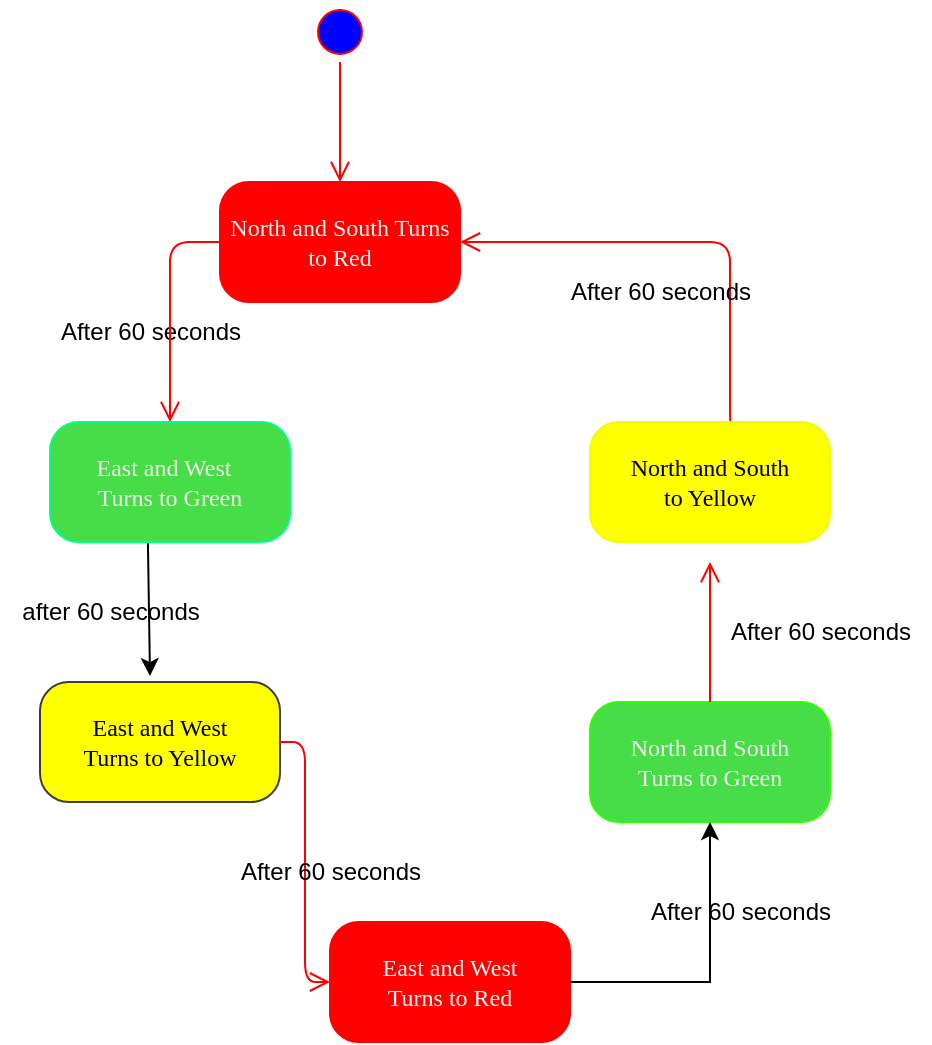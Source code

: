 <mxfile version="24.8.4">
  <diagram name="Page-1" id="LVoU2Lr9DK6mtDz614aM">
    <mxGraphModel dx="1173" dy="624" grid="1" gridSize="10" guides="1" tooltips="1" connect="1" arrows="1" fold="1" page="1" pageScale="1" pageWidth="850" pageHeight="1100" math="0" shadow="0">
      <root>
        <mxCell id="0" />
        <mxCell id="1" parent="0" />
        <mxCell id="ZPAMgRPm_qsBL5uQmzzc-1" value="" style="ellipse;html=1;shape=startState;fillColor=#0000ff;strokeColor=#ff0000;rounded=1;shadow=0;comic=0;labelBackgroundColor=none;fontFamily=Verdana;fontSize=12;fontColor=#000000;align=center;direction=south;" vertex="1" parent="1">
          <mxGeometry x="500" width="30" height="30" as="geometry" />
        </mxCell>
        <mxCell id="ZPAMgRPm_qsBL5uQmzzc-2" value="East and West&lt;br&gt;Turns to Yellow" style="rounded=1;whiteSpace=wrap;html=1;arcSize=24;fillColor=#ffff00;strokeColor=#3e3e37;shadow=0;comic=0;labelBackgroundColor=none;fontFamily=Verdana;fontSize=12;align=center;" vertex="1" parent="1">
          <mxGeometry x="365" y="340" width="120" height="60" as="geometry" />
        </mxCell>
        <mxCell id="ZPAMgRPm_qsBL5uQmzzc-3" value="North and South Turns to Red" style="rounded=1;whiteSpace=wrap;html=1;arcSize=24;fillColor=#FF0000;strokeColor=#ff0000;shadow=0;comic=0;labelBackgroundColor=none;fontFamily=Verdana;fontSize=12;fontColor=#fdf2f2;align=center;" vertex="1" parent="1">
          <mxGeometry x="455" y="90" width="120" height="60" as="geometry" />
        </mxCell>
        <mxCell id="ZPAMgRPm_qsBL5uQmzzc-5" style="edgeStyle=orthogonalEdgeStyle;html=1;entryX=1;entryY=0.5;labelBackgroundColor=none;endArrow=open;endSize=8;strokeColor=#ff0000;fontFamily=Verdana;fontSize=12;align=left;exitX=0.603;exitY=0.056;exitDx=0;exitDy=0;exitPerimeter=0;" edge="1" parent="1" target="ZPAMgRPm_qsBL5uQmzzc-3" source="ZPAMgRPm_qsBL5uQmzzc-19">
          <mxGeometry relative="1" as="geometry">
            <Array as="points">
              <mxPoint x="710" y="213" />
              <mxPoint x="710" y="120" />
            </Array>
            <mxPoint x="960" y="288" as="sourcePoint" />
          </mxGeometry>
        </mxCell>
        <mxCell id="ZPAMgRPm_qsBL5uQmzzc-6" value="North and South&lt;br&gt;Turns to Green" style="rounded=1;whiteSpace=wrap;html=1;arcSize=24;fillColor=#46dd48;strokeColor=#2bff00;shadow=0;comic=0;labelBackgroundColor=none;fontFamily=Verdana;fontSize=12;fontColor=#f6eeee;align=center;" vertex="1" parent="1">
          <mxGeometry x="640" y="350" width="120" height="60" as="geometry" />
        </mxCell>
        <mxCell id="ZPAMgRPm_qsBL5uQmzzc-7" value="East and West&lt;br&gt;Turns to Red" style="rounded=1;whiteSpace=wrap;html=1;arcSize=24;fillColor=#ff0000;strokeColor=#ff0000;shadow=0;comic=0;labelBackgroundColor=none;fontFamily=Verdana;fontSize=12;fontColor=#fbf4f4;align=center;" vertex="1" parent="1">
          <mxGeometry x="510" y="460" width="120" height="60" as="geometry" />
        </mxCell>
        <mxCell id="ZPAMgRPm_qsBL5uQmzzc-8" style="edgeStyle=orthogonalEdgeStyle;html=1;labelBackgroundColor=none;endArrow=open;endSize=8;strokeColor=#ff0000;fontFamily=Verdana;fontSize=12;align=left;" edge="1" parent="1" source="ZPAMgRPm_qsBL5uQmzzc-1" target="ZPAMgRPm_qsBL5uQmzzc-3">
          <mxGeometry relative="1" as="geometry" />
        </mxCell>
        <mxCell id="ZPAMgRPm_qsBL5uQmzzc-11" style="edgeStyle=orthogonalEdgeStyle;html=1;exitX=1;exitY=0.5;entryX=0;entryY=0.5;labelBackgroundColor=none;endArrow=open;endSize=8;strokeColor=#ff0000;fontFamily=Verdana;fontSize=12;align=left;" edge="1" parent="1" source="ZPAMgRPm_qsBL5uQmzzc-2" target="ZPAMgRPm_qsBL5uQmzzc-7">
          <mxGeometry relative="1" as="geometry" />
        </mxCell>
        <mxCell id="ZPAMgRPm_qsBL5uQmzzc-13" value="After 60 seconds" style="text;html=1;align=center;verticalAlign=middle;resizable=0;points=[];autosize=1;strokeColor=none;fillColor=none;" vertex="1" parent="1">
          <mxGeometry x="365" y="150" width="110" height="30" as="geometry" />
        </mxCell>
        <mxCell id="ZPAMgRPm_qsBL5uQmzzc-14" value="after 60 seconds" style="text;html=1;align=center;verticalAlign=middle;resizable=0;points=[];autosize=1;strokeColor=none;fillColor=none;" vertex="1" parent="1">
          <mxGeometry x="345" y="290" width="110" height="30" as="geometry" />
        </mxCell>
        <mxCell id="ZPAMgRPm_qsBL5uQmzzc-15" value="After 60 seconds" style="text;html=1;align=center;verticalAlign=middle;resizable=0;points=[];autosize=1;strokeColor=none;fillColor=none;" vertex="1" parent="1">
          <mxGeometry x="455" y="420" width="110" height="30" as="geometry" />
        </mxCell>
        <mxCell id="ZPAMgRPm_qsBL5uQmzzc-16" style="edgeStyle=orthogonalEdgeStyle;html=1;exitX=0.5;exitY=0;labelBackgroundColor=none;endArrow=open;endSize=8;strokeColor=#ff0000;fontFamily=Verdana;fontSize=12;align=left;exitDx=0;exitDy=0;" edge="1" parent="1" source="ZPAMgRPm_qsBL5uQmzzc-6">
          <mxGeometry relative="1" as="geometry">
            <mxPoint x="749.53" y="381.5" as="sourcePoint" />
            <mxPoint x="700" y="280" as="targetPoint" />
          </mxGeometry>
        </mxCell>
        <mxCell id="ZPAMgRPm_qsBL5uQmzzc-17" value="After 60 seconds" style="text;html=1;align=center;verticalAlign=middle;resizable=0;points=[];autosize=1;strokeColor=none;fillColor=none;" vertex="1" parent="1">
          <mxGeometry x="700" y="300" width="110" height="30" as="geometry" />
        </mxCell>
        <mxCell id="ZPAMgRPm_qsBL5uQmzzc-19" value="North and South&lt;br&gt;to Yellow" style="rounded=1;whiteSpace=wrap;html=1;arcSize=24;fillColor=#ffff00;strokeColor=#eeff00;shadow=0;comic=0;labelBackgroundColor=none;fontFamily=Verdana;fontSize=12;fontColor=#000000;align=center;" vertex="1" parent="1">
          <mxGeometry x="640" y="210" width="120" height="60" as="geometry" />
        </mxCell>
        <mxCell id="ZPAMgRPm_qsBL5uQmzzc-18" value="After 60 seconds" style="text;html=1;align=center;verticalAlign=middle;resizable=0;points=[];autosize=1;strokeColor=none;fillColor=none;" vertex="1" parent="1">
          <mxGeometry x="620" y="130" width="110" height="30" as="geometry" />
        </mxCell>
        <mxCell id="ZPAMgRPm_qsBL5uQmzzc-24" value="" style="edgeStyle=orthogonalEdgeStyle;html=1;labelBackgroundColor=none;endArrow=open;endSize=8;strokeColor=#ff0000;fontFamily=Verdana;fontSize=12;align=left;" edge="1" parent="1" source="ZPAMgRPm_qsBL5uQmzzc-3" target="ZPAMgRPm_qsBL5uQmzzc-4">
          <mxGeometry relative="1" as="geometry">
            <Array as="points">
              <mxPoint x="430" y="120" />
            </Array>
            <mxPoint x="455" y="120" as="sourcePoint" />
            <mxPoint x="490" y="240" as="targetPoint" />
          </mxGeometry>
        </mxCell>
        <mxCell id="ZPAMgRPm_qsBL5uQmzzc-4" value="East and West&amp;nbsp;&amp;nbsp;&lt;br&gt;Turns to Green" style="rounded=1;whiteSpace=wrap;html=1;arcSize=24;fillColor=#46dd48;strokeColor=#00ff88;shadow=0;comic=0;labelBackgroundColor=none;fontFamily=Verdana;fontSize=12;fontColor=#f4ebeb;align=center;labelBorderColor=none;" vertex="1" parent="1">
          <mxGeometry x="370" y="210" width="120" height="60" as="geometry" />
        </mxCell>
        <mxCell id="ZPAMgRPm_qsBL5uQmzzc-28" value="" style="endArrow=classic;html=1;rounded=0;exitX=1;exitY=0.5;exitDx=0;exitDy=0;entryX=0.5;entryY=1;entryDx=0;entryDy=0;" edge="1" parent="1" source="ZPAMgRPm_qsBL5uQmzzc-7" target="ZPAMgRPm_qsBL5uQmzzc-6">
          <mxGeometry width="50" height="50" relative="1" as="geometry">
            <mxPoint x="590" y="300" as="sourcePoint" />
            <mxPoint x="640" y="250" as="targetPoint" />
            <Array as="points">
              <mxPoint x="700" y="490" />
            </Array>
          </mxGeometry>
        </mxCell>
        <mxCell id="ZPAMgRPm_qsBL5uQmzzc-30" value="After 60 seconds" style="text;html=1;align=center;verticalAlign=middle;resizable=0;points=[];autosize=1;strokeColor=none;fillColor=none;" vertex="1" parent="1">
          <mxGeometry x="660" y="440" width="110" height="30" as="geometry" />
        </mxCell>
        <mxCell id="ZPAMgRPm_qsBL5uQmzzc-32" value="" style="endArrow=classic;html=1;rounded=0;exitX=0.408;exitY=1.011;exitDx=0;exitDy=0;exitPerimeter=0;" edge="1" parent="1" source="ZPAMgRPm_qsBL5uQmzzc-4">
          <mxGeometry width="50" height="50" relative="1" as="geometry">
            <mxPoint x="590" y="300" as="sourcePoint" />
            <mxPoint x="420" y="337" as="targetPoint" />
          </mxGeometry>
        </mxCell>
      </root>
    </mxGraphModel>
  </diagram>
</mxfile>
